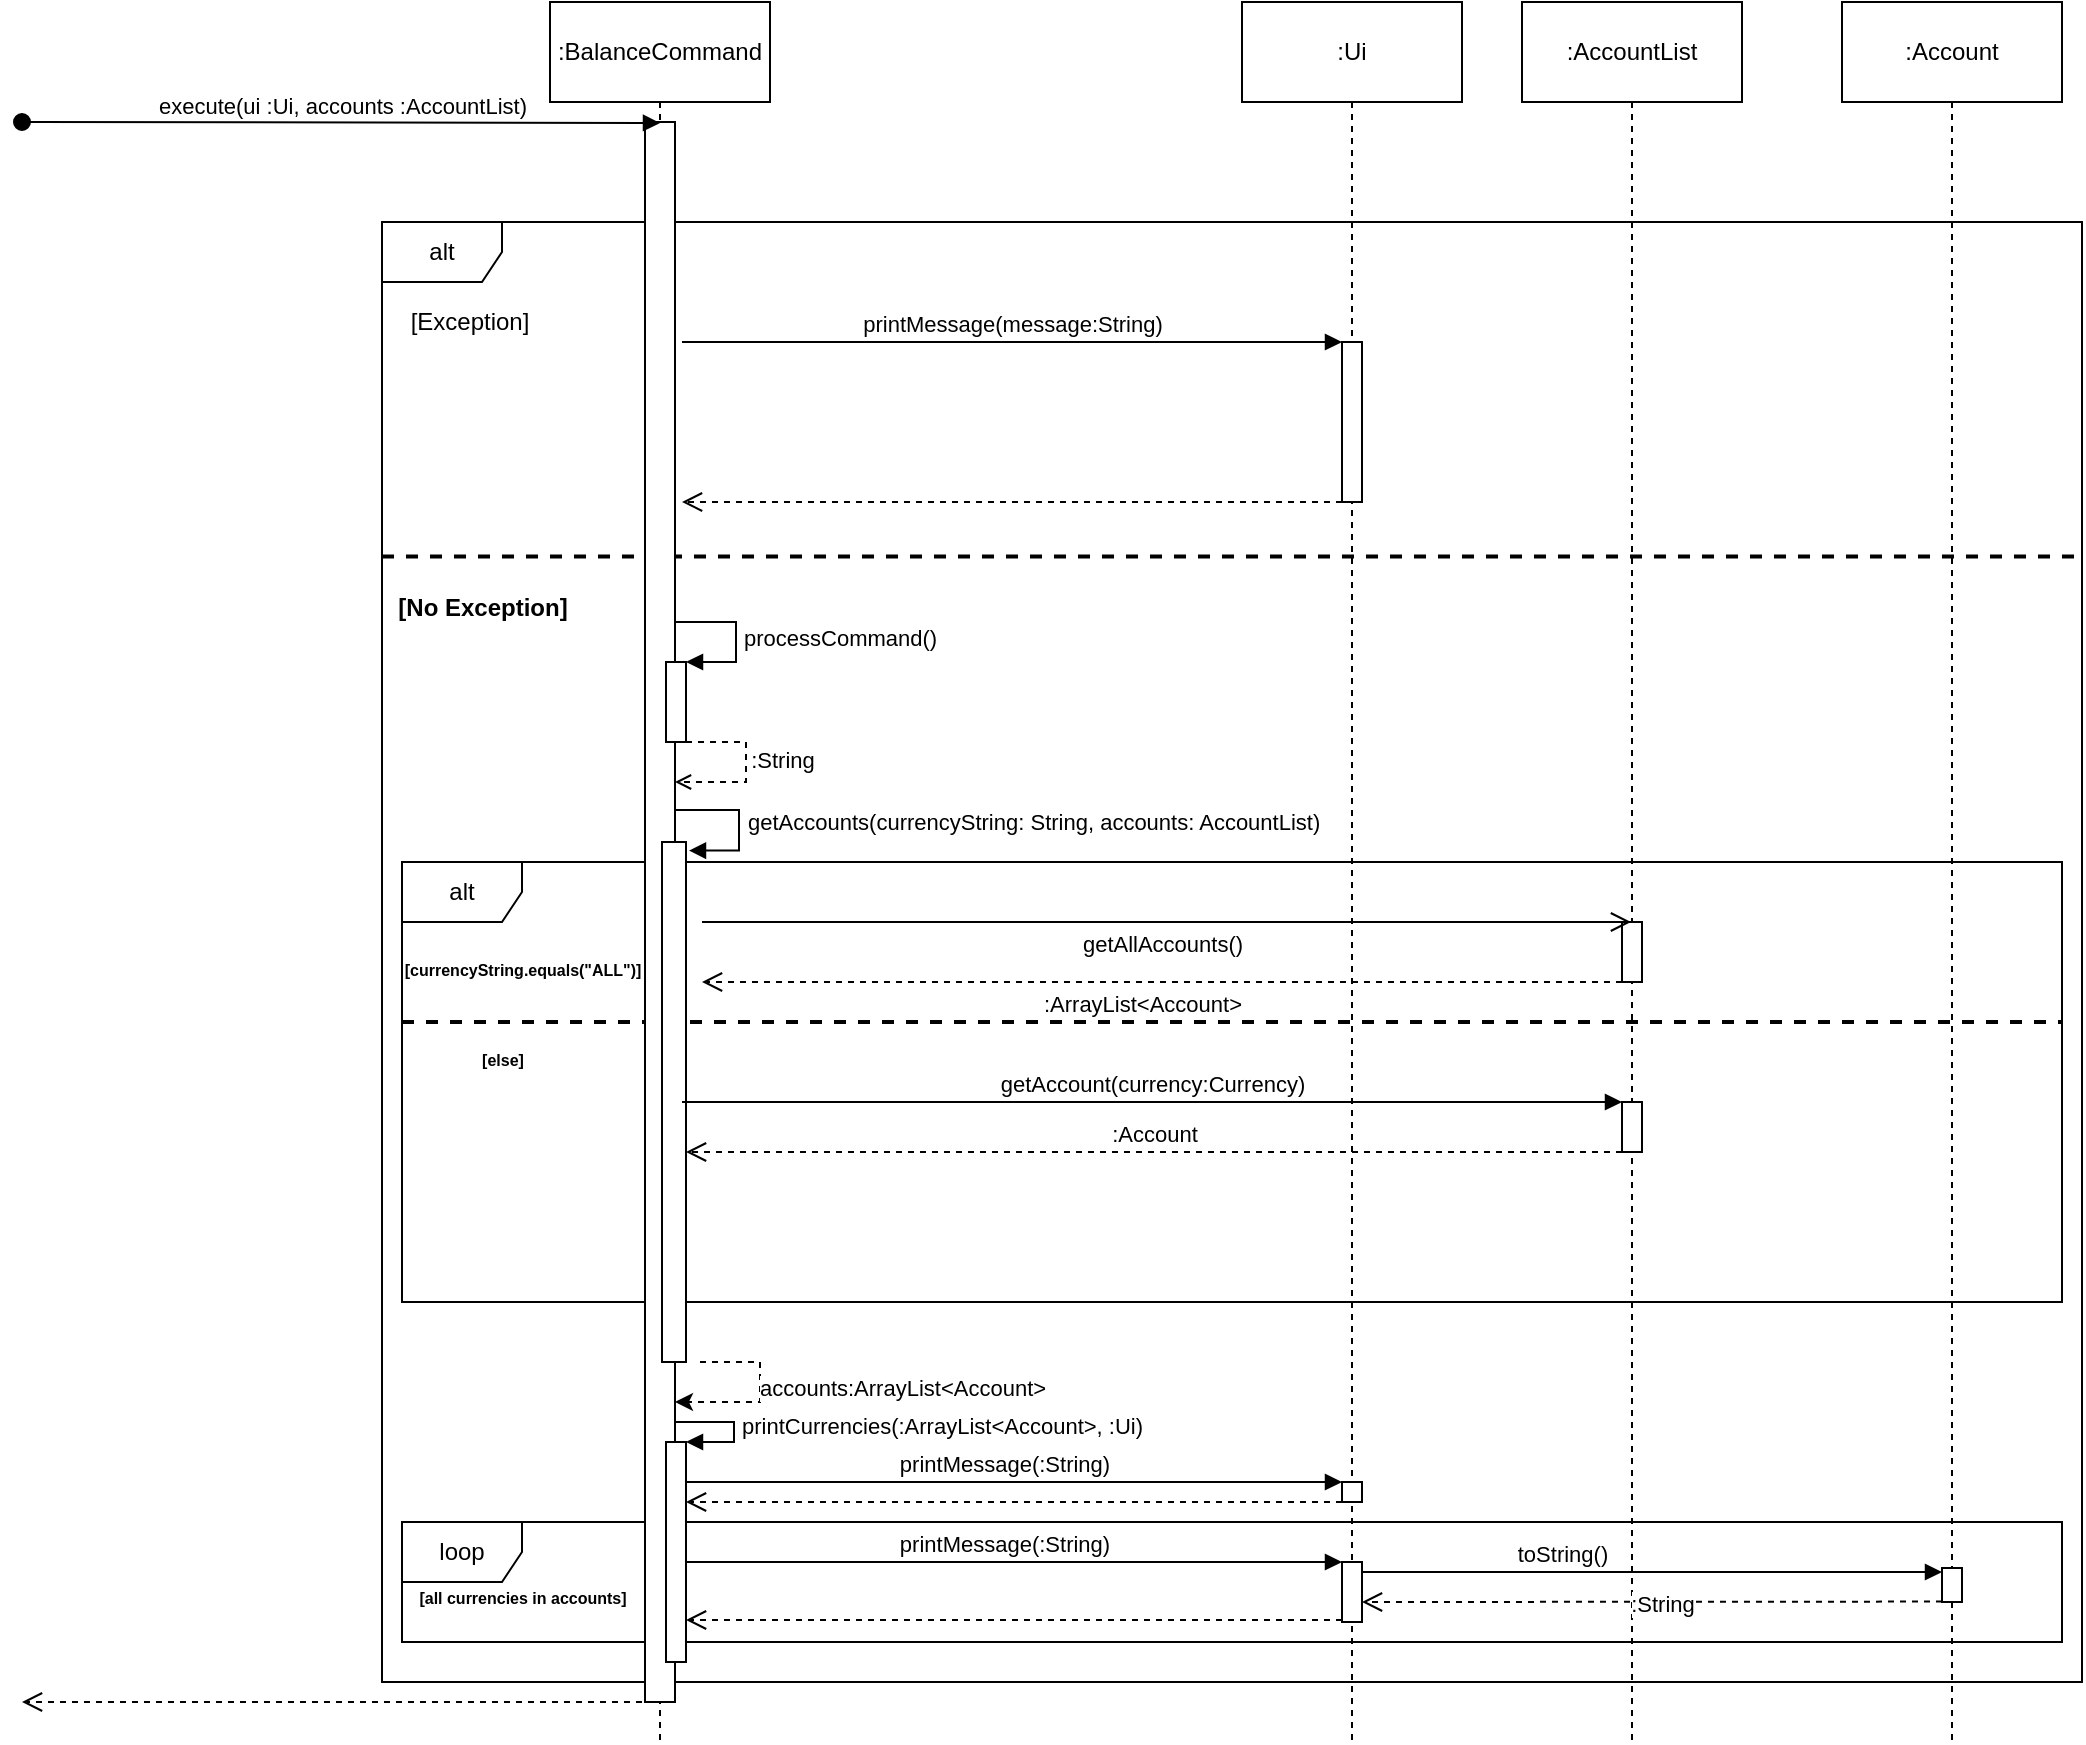 <mxfile version="21.1.1" type="device">
  <diagram name="Page-1" id="e1OJEfIdMXNyWtMZwztH">
    <mxGraphModel dx="1050" dy="483" grid="1" gridSize="10" guides="1" tooltips="1" connect="1" arrows="1" fold="1" page="1" pageScale="1" pageWidth="827" pageHeight="1169" math="0" shadow="0">
      <root>
        <mxCell id="0" />
        <mxCell id="1" parent="0" />
        <mxCell id="qAqxc3iNbVJxK92Ongxz-26" value="" style="line;strokeWidth=2;html=1;dashed=1;" parent="1" vertex="1">
          <mxGeometry x="220" y="270" width="850" height="34.38" as="geometry" />
        </mxCell>
        <mxCell id="qAqxc3iNbVJxK92Ongxz-46" value="" style="line;strokeWidth=2;html=1;perimeter=backbonePerimeter;points=[];outlineConnect=0;dashed=1;" parent="1" vertex="1">
          <mxGeometry x="230" y="515" width="830" height="10" as="geometry" />
        </mxCell>
        <mxCell id="qAqxc3iNbVJxK92Ongxz-40" value="alt" style="shape=umlFrame;whiteSpace=wrap;html=1;pointerEvents=0;" parent="1" vertex="1">
          <mxGeometry x="230" y="440" width="830" height="220" as="geometry" />
        </mxCell>
        <mxCell id="qAqxc3iNbVJxK92Ongxz-18" value="alt" style="shape=umlFrame;whiteSpace=wrap;html=1;pointerEvents=0;" parent="1" vertex="1">
          <mxGeometry x="220" y="120" width="850" height="730" as="geometry" />
        </mxCell>
        <mxCell id="P9X6cf1XV2n2BRrHxzTW-1" value="getAccounts(currencyString: String, accounts: AccountList)" style="html=1;align=left;spacingLeft=2;endArrow=block;rounded=0;edgeStyle=orthogonalEdgeStyle;curved=0;rounded=0;" parent="qAqxc3iNbVJxK92Ongxz-18" edge="1">
          <mxGeometry relative="1" as="geometry">
            <mxPoint x="146.5" y="294.028" as="sourcePoint" />
            <Array as="points">
              <mxPoint x="178.5" y="294.028" />
              <mxPoint x="178.5" y="314.306" />
            </Array>
            <mxPoint as="offset" />
            <mxPoint x="153.5" y="314.306" as="targetPoint" />
          </mxGeometry>
        </mxCell>
        <mxCell id="qAqxc3iNbVJxK92Ongxz-66" value="loop" style="shape=umlFrame;whiteSpace=wrap;html=1;pointerEvents=0;" parent="1" vertex="1">
          <mxGeometry x="230" y="770" width="830" height="60" as="geometry" />
        </mxCell>
        <mxCell id="qAqxc3iNbVJxK92Ongxz-4" value="" style="shape=umlLifeline;perimeter=lifelinePerimeter;whiteSpace=wrap;html=1;container=1;dropTarget=0;collapsible=0;recursiveResize=0;outlineConnect=0;portConstraint=eastwest;newEdgeStyle={&quot;edgeStyle&quot;:&quot;elbowEdgeStyle&quot;,&quot;elbow&quot;:&quot;vertical&quot;,&quot;curved&quot;:0,&quot;rounded&quot;:0};participant=umlEntity;" parent="1" vertex="1">
          <mxGeometry x="339" y="20" width="40" height="860" as="geometry" />
        </mxCell>
        <mxCell id="qAqxc3iNbVJxK92Ongxz-9" value="" style="html=1;points=[];perimeter=orthogonalPerimeter;outlineConnect=0;targetShapes=umlLifeline;portConstraint=eastwest;newEdgeStyle={&quot;edgeStyle&quot;:&quot;elbowEdgeStyle&quot;,&quot;elbow&quot;:&quot;vertical&quot;,&quot;curved&quot;:0,&quot;rounded&quot;:0};" parent="qAqxc3iNbVJxK92Ongxz-4" vertex="1">
          <mxGeometry x="12.5" y="50" width="15" height="790" as="geometry" />
        </mxCell>
        <mxCell id="qAqxc3iNbVJxK92Ongxz-35" value="" style="html=1;points=[];perimeter=orthogonalPerimeter;outlineConnect=0;targetShapes=umlLifeline;portConstraint=eastwest;newEdgeStyle={&quot;edgeStyle&quot;:&quot;elbowEdgeStyle&quot;,&quot;elbow&quot;:&quot;vertical&quot;,&quot;curved&quot;:0,&quot;rounded&quot;:0};" parent="qAqxc3iNbVJxK92Ongxz-4" vertex="1">
          <mxGeometry x="21" y="410" width="12" height="260" as="geometry" />
        </mxCell>
        <mxCell id="qAqxc3iNbVJxK92Ongxz-61" value="" style="html=1;points=[];perimeter=orthogonalPerimeter;outlineConnect=0;targetShapes=umlLifeline;portConstraint=eastwest;newEdgeStyle={&quot;edgeStyle&quot;:&quot;elbowEdgeStyle&quot;,&quot;elbow&quot;:&quot;vertical&quot;,&quot;curved&quot;:0,&quot;rounded&quot;:0};" parent="qAqxc3iNbVJxK92Ongxz-4" vertex="1">
          <mxGeometry x="23" y="710" width="10" height="110" as="geometry" />
        </mxCell>
        <mxCell id="qAqxc3iNbVJxK92Ongxz-2" value=":BalanceCommand" style="html=1;whiteSpace=wrap;" parent="1" vertex="1">
          <mxGeometry x="304" y="10" width="110" height="50" as="geometry" />
        </mxCell>
        <mxCell id="qAqxc3iNbVJxK92Ongxz-6" value="execute(ui :Ui, accounts :AccountList)" style="html=1;verticalAlign=bottom;startArrow=oval;startFill=1;endArrow=block;startSize=8;edgeStyle=elbowEdgeStyle;elbow=vertical;curved=0;rounded=0;" parent="1" edge="1">
          <mxGeometry width="60" relative="1" as="geometry">
            <mxPoint x="40" y="70" as="sourcePoint" />
            <mxPoint x="359" y="71" as="targetPoint" />
          </mxGeometry>
        </mxCell>
        <mxCell id="qAqxc3iNbVJxK92Ongxz-8" value="" style="shape=umlLifeline;perimeter=lifelinePerimeter;whiteSpace=wrap;html=1;container=1;dropTarget=0;collapsible=0;recursiveResize=0;outlineConnect=0;portConstraint=eastwest;newEdgeStyle={&quot;edgeStyle&quot;:&quot;elbowEdgeStyle&quot;,&quot;elbow&quot;:&quot;vertical&quot;,&quot;curved&quot;:0,&quot;rounded&quot;:0};participant=umlBoundary;" parent="1" vertex="1">
          <mxGeometry x="680" y="20" width="50" height="860" as="geometry" />
        </mxCell>
        <mxCell id="qAqxc3iNbVJxK92Ongxz-7" value=":Ui" style="html=1;whiteSpace=wrap;" parent="1" vertex="1">
          <mxGeometry x="650" y="10" width="110" height="50" as="geometry" />
        </mxCell>
        <UserObject label="[Exception]" placeholders="1" name="Variable" id="qAqxc3iNbVJxK92Ongxz-20">
          <mxCell style="text;html=1;strokeColor=none;fillColor=none;align=center;verticalAlign=middle;whiteSpace=wrap;overflow=hidden;" parent="1" vertex="1">
            <mxGeometry x="224" y="160" width="80" height="20" as="geometry" />
          </mxCell>
        </UserObject>
        <mxCell id="qAqxc3iNbVJxK92Ongxz-21" value="printMessage(message:String)" style="html=1;verticalAlign=bottom;startArrow=none;startFill=0;endArrow=block;startSize=8;edgeStyle=elbowEdgeStyle;elbow=vertical;curved=0;rounded=0;" parent="1" target="qAqxc3iNbVJxK92Ongxz-22" edge="1">
          <mxGeometry width="60" relative="1" as="geometry">
            <mxPoint x="370" y="180" as="sourcePoint" />
            <mxPoint x="510" y="180" as="targetPoint" />
          </mxGeometry>
        </mxCell>
        <mxCell id="qAqxc3iNbVJxK92Ongxz-22" value="" style="html=1;points=[];perimeter=orthogonalPerimeter;outlineConnect=0;targetShapes=umlLifeline;portConstraint=eastwest;newEdgeStyle={&quot;edgeStyle&quot;:&quot;elbowEdgeStyle&quot;,&quot;elbow&quot;:&quot;vertical&quot;,&quot;curved&quot;:0,&quot;rounded&quot;:0};" parent="1" vertex="1">
          <mxGeometry x="700" y="180" width="10" height="80" as="geometry" />
        </mxCell>
        <mxCell id="qAqxc3iNbVJxK92Ongxz-25" value="" style="html=1;verticalAlign=bottom;endArrow=open;dashed=1;endSize=8;edgeStyle=elbowEdgeStyle;elbow=vertical;curved=0;rounded=0;" parent="1" source="qAqxc3iNbVJxK92Ongxz-22" edge="1">
          <mxGeometry relative="1" as="geometry">
            <mxPoint x="450" y="260" as="sourcePoint" />
            <mxPoint x="370" y="260" as="targetPoint" />
          </mxGeometry>
        </mxCell>
        <mxCell id="qAqxc3iNbVJxK92Ongxz-31" value="" style="html=1;points=[];perimeter=orthogonalPerimeter;outlineConnect=0;targetShapes=umlLifeline;portConstraint=eastwest;newEdgeStyle={&quot;edgeStyle&quot;:&quot;elbowEdgeStyle&quot;,&quot;elbow&quot;:&quot;vertical&quot;,&quot;curved&quot;:0,&quot;rounded&quot;:0};" parent="1" vertex="1">
          <mxGeometry x="362" y="340" width="10" height="40" as="geometry" />
        </mxCell>
        <mxCell id="qAqxc3iNbVJxK92Ongxz-32" value="processCommand()" style="html=1;align=left;spacingLeft=2;endArrow=block;rounded=0;edgeStyle=orthogonalEdgeStyle;curved=0;rounded=0;" parent="1" target="qAqxc3iNbVJxK92Ongxz-31" edge="1">
          <mxGeometry relative="1" as="geometry">
            <mxPoint x="367" y="320" as="sourcePoint" />
            <Array as="points">
              <mxPoint x="397" y="320" />
              <mxPoint x="397" y="340" />
            </Array>
            <mxPoint as="offset" />
          </mxGeometry>
        </mxCell>
        <mxCell id="qAqxc3iNbVJxK92Ongxz-33" value="" style="html=1;align=left;spacingLeft=2;endArrow=open;rounded=0;edgeStyle=orthogonalEdgeStyle;curved=0;rounded=0;dashed=1;endFill=0;" parent="1" target="qAqxc3iNbVJxK92Ongxz-9" edge="1">
          <mxGeometry relative="1" as="geometry">
            <mxPoint x="372" y="380" as="sourcePoint" />
            <Array as="points">
              <mxPoint x="402" y="380" />
              <mxPoint x="402" y="400" />
            </Array>
            <mxPoint x="377" y="400" as="targetPoint" />
            <mxPoint as="offset" />
          </mxGeometry>
        </mxCell>
        <mxCell id="qAqxc3iNbVJxK92Ongxz-34" value=":String" style="edgeLabel;html=1;align=center;verticalAlign=middle;resizable=0;points=[];" parent="qAqxc3iNbVJxK92Ongxz-33" vertex="1" connectable="0">
          <mxGeometry x="-0.082" y="-1" relative="1" as="geometry">
            <mxPoint x="19" as="offset" />
          </mxGeometry>
        </mxCell>
        <mxCell id="qAqxc3iNbVJxK92Ongxz-38" value="" style="shape=umlLifeline;perimeter=lifelinePerimeter;whiteSpace=wrap;html=1;container=1;dropTarget=0;collapsible=0;recursiveResize=0;outlineConnect=0;portConstraint=eastwest;newEdgeStyle={&quot;edgeStyle&quot;:&quot;elbowEdgeStyle&quot;,&quot;elbow&quot;:&quot;vertical&quot;,&quot;curved&quot;:0,&quot;rounded&quot;:0};participant=umlEntity;" parent="1" vertex="1">
          <mxGeometry x="825" y="20" width="40" height="860" as="geometry" />
        </mxCell>
        <mxCell id="qAqxc3iNbVJxK92Ongxz-76" value="" style="html=1;points=[];perimeter=orthogonalPerimeter;outlineConnect=0;targetShapes=umlLifeline;portConstraint=eastwest;newEdgeStyle={&quot;edgeStyle&quot;:&quot;elbowEdgeStyle&quot;,&quot;elbow&quot;:&quot;vertical&quot;,&quot;curved&quot;:0,&quot;rounded&quot;:0};" parent="qAqxc3iNbVJxK92Ongxz-38" vertex="1">
          <mxGeometry x="15" y="540" width="10" height="25" as="geometry" />
        </mxCell>
        <mxCell id="qAqxc3iNbVJxK92Ongxz-37" value=":AccountList" style="html=1;whiteSpace=wrap;" parent="1" vertex="1">
          <mxGeometry x="790" y="10" width="110" height="50" as="geometry" />
        </mxCell>
        <mxCell id="qAqxc3iNbVJxK92Ongxz-41" value="&lt;font style=&quot;font-size: 8px;&quot;&gt;[currencyString.equals(&quot;ALL&quot;)]&lt;/font&gt;" style="text;align=center;fontStyle=1;verticalAlign=middle;spacingLeft=3;spacingRight=3;strokeColor=none;rotatable=0;points=[[0,0.5],[1,0.5]];portConstraint=eastwest;html=1;" parent="1" vertex="1">
          <mxGeometry x="250" y="480" width="80" height="26" as="geometry" />
        </mxCell>
        <mxCell id="qAqxc3iNbVJxK92Ongxz-42" value="" style="html=1;points=[];perimeter=orthogonalPerimeter;outlineConnect=0;targetShapes=umlLifeline;portConstraint=eastwest;newEdgeStyle={&quot;edgeStyle&quot;:&quot;elbowEdgeStyle&quot;,&quot;elbow&quot;:&quot;vertical&quot;,&quot;curved&quot;:0,&quot;rounded&quot;:0};" parent="1" vertex="1">
          <mxGeometry x="840" y="470" width="10" height="30" as="geometry" />
        </mxCell>
        <mxCell id="qAqxc3iNbVJxK92Ongxz-43" value="getAllAccounts()" style="html=1;verticalAlign=bottom;startArrow=none;startFill=0;endArrow=open;startSize=6;endSize=8;edgeStyle=elbowEdgeStyle;elbow=vertical;curved=0;rounded=0;" parent="1" target="qAqxc3iNbVJxK92Ongxz-38" edge="1">
          <mxGeometry x="-0.01" y="-20" width="80" relative="1" as="geometry">
            <mxPoint x="380" y="470" as="sourcePoint" />
            <mxPoint x="442" y="470" as="targetPoint" />
            <mxPoint as="offset" />
          </mxGeometry>
        </mxCell>
        <mxCell id="qAqxc3iNbVJxK92Ongxz-44" value=":ArrayList&amp;lt;Account&amp;gt;" style="html=1;verticalAlign=bottom;endArrow=open;dashed=1;endSize=8;edgeStyle=elbowEdgeStyle;elbow=vertical;curved=0;rounded=0;" parent="1" source="qAqxc3iNbVJxK92Ongxz-42" edge="1">
          <mxGeometry x="0.043" y="20" relative="1" as="geometry">
            <mxPoint x="452" y="530" as="sourcePoint" />
            <mxPoint x="380" y="500" as="targetPoint" />
            <Array as="points">
              <mxPoint x="830" y="500" />
            </Array>
            <mxPoint as="offset" />
          </mxGeometry>
        </mxCell>
        <mxCell id="qAqxc3iNbVJxK92Ongxz-48" value="&lt;span style=&quot;font-size: 8px;&quot;&gt;[else]&lt;/span&gt;" style="text;align=center;fontStyle=1;verticalAlign=middle;spacingLeft=3;spacingRight=3;strokeColor=none;rotatable=0;points=[[0,0.5],[1,0.5]];portConstraint=eastwest;html=1;" parent="1" vertex="1">
          <mxGeometry x="240" y="525" width="80" height="26" as="geometry" />
        </mxCell>
        <mxCell id="qAqxc3iNbVJxK92Ongxz-58" value="" style="html=1;align=left;spacingLeft=2;endArrow=classic;rounded=0;edgeStyle=orthogonalEdgeStyle;curved=0;rounded=0;dashed=1;endFill=1;" parent="1" target="qAqxc3iNbVJxK92Ongxz-9" edge="1">
          <mxGeometry relative="1" as="geometry">
            <mxPoint x="379" y="690" as="sourcePoint" />
            <Array as="points">
              <mxPoint x="409" y="690" />
              <mxPoint x="409" y="710" />
            </Array>
            <mxPoint x="372" y="710" as="targetPoint" />
            <mxPoint as="offset" />
          </mxGeometry>
        </mxCell>
        <mxCell id="qAqxc3iNbVJxK92Ongxz-59" value="accounts:ArrayList&amp;lt;Account&amp;gt;" style="edgeLabel;html=1;align=center;verticalAlign=middle;resizable=0;points=[];" parent="qAqxc3iNbVJxK92Ongxz-58" vertex="1" connectable="0">
          <mxGeometry x="-0.082" y="-1" relative="1" as="geometry">
            <mxPoint x="72" as="offset" />
          </mxGeometry>
        </mxCell>
        <mxCell id="qAqxc3iNbVJxK92Ongxz-60" value="[No Exception]" style="text;align=center;fontStyle=1;verticalAlign=middle;spacingLeft=3;spacingRight=3;strokeColor=none;rotatable=0;points=[[0,0.5],[1,0.5]];portConstraint=eastwest;html=1;" parent="1" vertex="1">
          <mxGeometry x="230" y="300" width="80" height="26" as="geometry" />
        </mxCell>
        <mxCell id="qAqxc3iNbVJxK92Ongxz-62" value="printCurrencies(:ArrayList&amp;lt;Account&amp;gt;, :Ui)" style="html=1;align=left;spacingLeft=2;endArrow=block;rounded=0;edgeStyle=orthogonalEdgeStyle;curved=0;rounded=0;" parent="1" target="qAqxc3iNbVJxK92Ongxz-61" edge="1">
          <mxGeometry relative="1" as="geometry">
            <mxPoint x="366" y="720" as="sourcePoint" />
            <Array as="points">
              <mxPoint x="396" y="720" />
              <mxPoint x="396" y="730" />
              <mxPoint x="367" y="730" />
            </Array>
          </mxGeometry>
        </mxCell>
        <mxCell id="qAqxc3iNbVJxK92Ongxz-63" value="printMessage(:String)" style="html=1;verticalAlign=bottom;endArrow=block;edgeStyle=elbowEdgeStyle;elbow=vertical;curved=0;rounded=0;" parent="1" target="qAqxc3iNbVJxK92Ongxz-64" edge="1">
          <mxGeometry width="80" relative="1" as="geometry">
            <mxPoint x="372" y="760" as="sourcePoint" />
            <mxPoint x="452" y="760" as="targetPoint" />
            <Array as="points">
              <mxPoint x="660" y="750" />
            </Array>
          </mxGeometry>
        </mxCell>
        <mxCell id="qAqxc3iNbVJxK92Ongxz-64" value="" style="html=1;points=[];perimeter=orthogonalPerimeter;outlineConnect=0;targetShapes=umlLifeline;portConstraint=eastwest;newEdgeStyle={&quot;edgeStyle&quot;:&quot;elbowEdgeStyle&quot;,&quot;elbow&quot;:&quot;vertical&quot;,&quot;curved&quot;:0,&quot;rounded&quot;:0};" parent="1" vertex="1">
          <mxGeometry x="700" y="750" width="10" height="10" as="geometry" />
        </mxCell>
        <mxCell id="qAqxc3iNbVJxK92Ongxz-65" value="" style="html=1;verticalAlign=bottom;endArrow=open;dashed=1;endSize=8;edgeStyle=elbowEdgeStyle;elbow=vertical;curved=0;rounded=0;" parent="1" target="qAqxc3iNbVJxK92Ongxz-61" edge="1">
          <mxGeometry x="-0.085" y="-10" relative="1" as="geometry">
            <mxPoint x="700" y="760" as="sourcePoint" />
            <mxPoint x="620" y="780.06" as="targetPoint" />
            <Array as="points">
              <mxPoint x="690" y="760" />
            </Array>
            <mxPoint as="offset" />
          </mxGeometry>
        </mxCell>
        <mxCell id="qAqxc3iNbVJxK92Ongxz-67" value="" style="html=1;points=[];perimeter=orthogonalPerimeter;outlineConnect=0;targetShapes=umlLifeline;portConstraint=eastwest;newEdgeStyle={&quot;edgeStyle&quot;:&quot;elbowEdgeStyle&quot;,&quot;elbow&quot;:&quot;vertical&quot;,&quot;curved&quot;:0,&quot;rounded&quot;:0};" parent="1" vertex="1">
          <mxGeometry x="700" y="790" width="10" height="30" as="geometry" />
        </mxCell>
        <mxCell id="qAqxc3iNbVJxK92Ongxz-68" value="printMessage(:String)" style="html=1;verticalAlign=bottom;endArrow=block;edgeStyle=elbowEdgeStyle;elbow=vertical;curved=0;rounded=0;" parent="1" edge="1">
          <mxGeometry width="80" relative="1" as="geometry">
            <mxPoint x="372" y="800" as="sourcePoint" />
            <mxPoint x="700" y="790" as="targetPoint" />
            <Array as="points">
              <mxPoint x="660" y="790" />
            </Array>
          </mxGeometry>
        </mxCell>
        <mxCell id="qAqxc3iNbVJxK92Ongxz-69" value="" style="html=1;verticalAlign=bottom;endArrow=open;dashed=1;endSize=8;edgeStyle=elbowEdgeStyle;elbow=vertical;curved=0;rounded=0;" parent="1" edge="1">
          <mxGeometry x="-0.085" y="-10" relative="1" as="geometry">
            <mxPoint x="700" y="819" as="sourcePoint" />
            <mxPoint x="372" y="819" as="targetPoint" />
            <Array as="points">
              <mxPoint x="690" y="819" />
            </Array>
            <mxPoint as="offset" />
          </mxGeometry>
        </mxCell>
        <mxCell id="qAqxc3iNbVJxK92Ongxz-74" value="&lt;font style=&quot;font-size: 8px;&quot;&gt;[all currencies in accounts]&lt;/font&gt;" style="text;align=center;fontStyle=1;verticalAlign=middle;spacingLeft=3;spacingRight=3;strokeColor=none;rotatable=0;points=[[0,0.5],[1,0.5]];portConstraint=eastwest;html=1;" parent="1" vertex="1">
          <mxGeometry x="250" y="794" width="80" height="26" as="geometry" />
        </mxCell>
        <mxCell id="qAqxc3iNbVJxK92Ongxz-75" value="getAccount(currency:Currency)" style="html=1;verticalAlign=bottom;endArrow=block;edgeStyle=elbowEdgeStyle;elbow=vertical;curved=0;rounded=0;" parent="1" target="qAqxc3iNbVJxK92Ongxz-76" edge="1">
          <mxGeometry width="80" relative="1" as="geometry">
            <mxPoint x="370" y="560" as="sourcePoint" />
            <mxPoint x="454" y="640.23" as="targetPoint" />
            <Array as="points">
              <mxPoint x="460" y="560" />
            </Array>
          </mxGeometry>
        </mxCell>
        <mxCell id="qAqxc3iNbVJxK92Ongxz-77" value=":Account" style="html=1;verticalAlign=bottom;endArrow=open;dashed=1;endSize=8;edgeStyle=elbowEdgeStyle;elbow=vertical;curved=0;rounded=0;" parent="1" source="qAqxc3iNbVJxK92Ongxz-76" edge="1" target="qAqxc3iNbVJxK92Ongxz-35">
          <mxGeometry relative="1" as="geometry">
            <mxPoint x="454" y="664.72" as="sourcePoint" />
            <mxPoint x="374" y="664.72" as="targetPoint" />
            <Array as="points">
              <mxPoint x="692" y="585" />
            </Array>
          </mxGeometry>
        </mxCell>
        <mxCell id="qAqxc3iNbVJxK92Ongxz-79" value="toString()" style="html=1;verticalAlign=bottom;endArrow=block;edgeStyle=elbowEdgeStyle;elbow=vertical;curved=0;rounded=0;" parent="1" edge="1">
          <mxGeometry x="-0.289" width="80" relative="1" as="geometry">
            <mxPoint x="710" y="799.89" as="sourcePoint" />
            <mxPoint x="1000" y="795.0" as="targetPoint" />
            <Array as="points">
              <mxPoint x="810" y="795" />
            </Array>
            <mxPoint as="offset" />
          </mxGeometry>
        </mxCell>
        <mxCell id="qAqxc3iNbVJxK92Ongxz-81" value="" style="html=1;verticalAlign=bottom;endArrow=open;dashed=1;endSize=8;edgeStyle=elbowEdgeStyle;elbow=vertical;curved=0;rounded=0;" parent="1" edge="1">
          <mxGeometry x="-0.003" relative="1" as="geometry">
            <mxPoint x="350" y="860.06" as="sourcePoint" />
            <mxPoint x="40" y="860" as="targetPoint" />
            <mxPoint as="offset" />
          </mxGeometry>
        </mxCell>
        <mxCell id="qAqxc3iNbVJxK92Ongxz-85" value="" style="shape=umlLifeline;perimeter=lifelinePerimeter;whiteSpace=wrap;html=1;container=1;dropTarget=0;collapsible=0;recursiveResize=0;outlineConnect=0;portConstraint=eastwest;newEdgeStyle={&quot;edgeStyle&quot;:&quot;elbowEdgeStyle&quot;,&quot;elbow&quot;:&quot;vertical&quot;,&quot;curved&quot;:0,&quot;rounded&quot;:0};participant=umlEntity;" parent="1" vertex="1">
          <mxGeometry x="985" y="20" width="40" height="860" as="geometry" />
        </mxCell>
        <mxCell id="qAqxc3iNbVJxK92Ongxz-78" value="" style="html=1;points=[];perimeter=orthogonalPerimeter;outlineConnect=0;targetShapes=umlLifeline;portConstraint=eastwest;newEdgeStyle={&quot;edgeStyle&quot;:&quot;elbowEdgeStyle&quot;,&quot;elbow&quot;:&quot;vertical&quot;,&quot;curved&quot;:0,&quot;rounded&quot;:0};" parent="qAqxc3iNbVJxK92Ongxz-85" vertex="1">
          <mxGeometry x="15" y="773" width="10" height="17" as="geometry" />
        </mxCell>
        <mxCell id="qAqxc3iNbVJxK92Ongxz-84" value=":Account" style="html=1;whiteSpace=wrap;" parent="1" vertex="1">
          <mxGeometry x="950" y="10" width="110" height="50" as="geometry" />
        </mxCell>
        <mxCell id="qAqxc3iNbVJxK92Ongxz-88" value=":String" style="html=1;verticalAlign=bottom;endArrow=open;dashed=1;endSize=8;edgeStyle=elbowEdgeStyle;elbow=vertical;curved=0;rounded=0;" parent="1" edge="1">
          <mxGeometry x="-0.035" y="10" relative="1" as="geometry">
            <mxPoint x="1000" y="809.79" as="sourcePoint" />
            <mxPoint x="710" y="809.722" as="targetPoint" />
            <mxPoint as="offset" />
          </mxGeometry>
        </mxCell>
      </root>
    </mxGraphModel>
  </diagram>
</mxfile>
